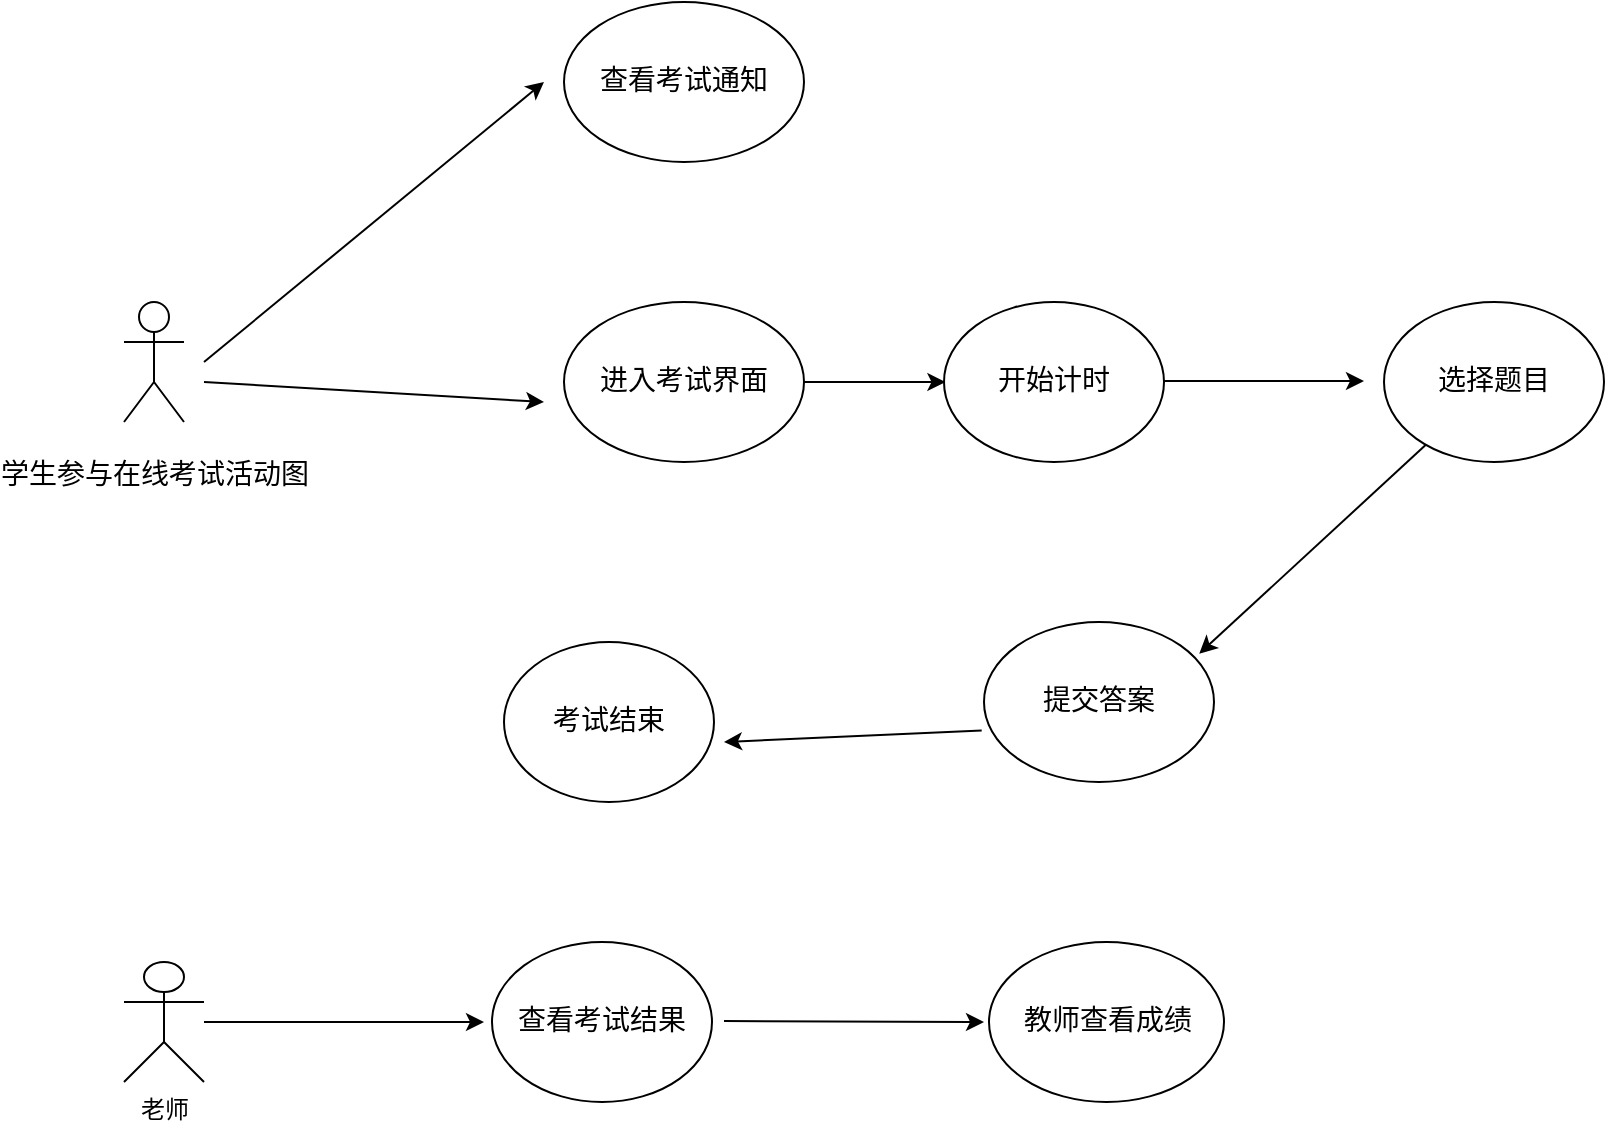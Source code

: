 <mxfile version="24.0.2" type="github">
  <diagram name="第 1 页" id="3mh0vr8qd8ZHPuX3uXLf">
    <mxGraphModel dx="1050" dy="565" grid="1" gridSize="10" guides="1" tooltips="1" connect="1" arrows="1" fold="1" page="1" pageScale="1" pageWidth="827" pageHeight="1169" math="0" shadow="0">
      <root>
        <mxCell id="0" />
        <mxCell id="1" parent="0" />
        <mxCell id="YCcjbzOjcKzVliNH_SXE-1" value="&lt;p class=&quot;MsoNormal&quot;&gt;&lt;span style=&quot;font-family: 宋体; font-size: 10.5pt;&quot;&gt;学生参与在线考试活动图&lt;/span&gt;&lt;/p&gt;" style="shape=umlActor;verticalLabelPosition=bottom;verticalAlign=top;html=1;outlineConnect=0;" vertex="1" parent="1">
          <mxGeometry x="120" y="390" width="30" height="60" as="geometry" />
        </mxCell>
        <mxCell id="YCcjbzOjcKzVliNH_SXE-2" value="&lt;p class=&quot;MsoNormal&quot;&gt;&lt;span style=&quot;font-family: 宋体; font-size: 10.5pt;&quot;&gt;查看考试通知&lt;/span&gt;&lt;/p&gt;" style="ellipse;whiteSpace=wrap;html=1;" vertex="1" parent="1">
          <mxGeometry x="340" y="240" width="120" height="80" as="geometry" />
        </mxCell>
        <mxCell id="YCcjbzOjcKzVliNH_SXE-3" value="" style="endArrow=classic;html=1;rounded=0;" edge="1" parent="1">
          <mxGeometry width="50" height="50" relative="1" as="geometry">
            <mxPoint x="160" y="420" as="sourcePoint" />
            <mxPoint x="330" y="280" as="targetPoint" />
          </mxGeometry>
        </mxCell>
        <mxCell id="YCcjbzOjcKzVliNH_SXE-4" value="&lt;p class=&quot;MsoNormal&quot;&gt;&lt;span style=&quot;font-family: 宋体; font-size: 10.5pt;&quot;&gt;进入考试界面&lt;/span&gt;&lt;/p&gt;" style="ellipse;whiteSpace=wrap;html=1;" vertex="1" parent="1">
          <mxGeometry x="340" y="390" width="120" height="80" as="geometry" />
        </mxCell>
        <mxCell id="YCcjbzOjcKzVliNH_SXE-6" value="" style="endArrow=classic;html=1;rounded=0;" edge="1" parent="1">
          <mxGeometry width="50" height="50" relative="1" as="geometry">
            <mxPoint x="160" y="430" as="sourcePoint" />
            <mxPoint x="330" y="440" as="targetPoint" />
          </mxGeometry>
        </mxCell>
        <mxCell id="YCcjbzOjcKzVliNH_SXE-10" value="&lt;p class=&quot;MsoNormal&quot;&gt;&lt;span style=&quot;font-family: 宋体; font-size: 10.5pt;&quot;&gt;开始计时&lt;/span&gt;&lt;/p&gt;" style="ellipse;whiteSpace=wrap;html=1;" vertex="1" parent="1">
          <mxGeometry x="530" y="390" width="110" height="80" as="geometry" />
        </mxCell>
        <mxCell id="YCcjbzOjcKzVliNH_SXE-11" value="" style="endArrow=classic;html=1;rounded=0;" edge="1" parent="1" source="YCcjbzOjcKzVliNH_SXE-4">
          <mxGeometry width="50" height="50" relative="1" as="geometry">
            <mxPoint x="460" y="480" as="sourcePoint" />
            <mxPoint x="530.711" y="430" as="targetPoint" />
          </mxGeometry>
        </mxCell>
        <mxCell id="YCcjbzOjcKzVliNH_SXE-12" value="&lt;p class=&quot;MsoNormal&quot;&gt;&lt;span style=&quot;font-family: 宋体; font-size: 10.5pt;&quot;&gt;选择题目&lt;/span&gt;&lt;/p&gt;" style="ellipse;whiteSpace=wrap;html=1;" vertex="1" parent="1">
          <mxGeometry x="750" y="390" width="110" height="80" as="geometry" />
        </mxCell>
        <mxCell id="YCcjbzOjcKzVliNH_SXE-13" value="" style="edgeStyle=none;orthogonalLoop=1;jettySize=auto;html=1;rounded=0;" edge="1" parent="1">
          <mxGeometry width="100" relative="1" as="geometry">
            <mxPoint x="640" y="429.5" as="sourcePoint" />
            <mxPoint x="740" y="429.5" as="targetPoint" />
            <Array as="points" />
          </mxGeometry>
        </mxCell>
        <mxCell id="YCcjbzOjcKzVliNH_SXE-14" value="&lt;p class=&quot;MsoNormal&quot;&gt;&lt;span style=&quot;font-family: 宋体; font-size: 10.5pt;&quot;&gt;提交答案&lt;/span&gt;&lt;/p&gt;" style="ellipse;whiteSpace=wrap;html=1;" vertex="1" parent="1">
          <mxGeometry x="550" y="550" width="115" height="80" as="geometry" />
        </mxCell>
        <mxCell id="YCcjbzOjcKzVliNH_SXE-15" value="&lt;p class=&quot;MsoNormal&quot;&gt;&lt;span style=&quot;font-family: 宋体; font-size: 10.5pt;&quot;&gt;考试结束&lt;/span&gt;&lt;/p&gt;" style="ellipse;whiteSpace=wrap;html=1;" vertex="1" parent="1">
          <mxGeometry x="310" y="560" width="105" height="80" as="geometry" />
        </mxCell>
        <mxCell id="YCcjbzOjcKzVliNH_SXE-16" value="" style="edgeStyle=none;orthogonalLoop=1;jettySize=auto;html=1;rounded=0;entryX=0.936;entryY=0.198;entryDx=0;entryDy=0;entryPerimeter=0;" edge="1" parent="1" source="YCcjbzOjcKzVliNH_SXE-12" target="YCcjbzOjcKzVliNH_SXE-14">
          <mxGeometry width="100" relative="1" as="geometry">
            <mxPoint x="750" y="510" as="sourcePoint" />
            <mxPoint x="850" y="510" as="targetPoint" />
            <Array as="points" />
          </mxGeometry>
        </mxCell>
        <mxCell id="YCcjbzOjcKzVliNH_SXE-17" value="" style="edgeStyle=none;orthogonalLoop=1;jettySize=auto;html=1;rounded=0;exitX=-0.01;exitY=0.678;exitDx=0;exitDy=0;exitPerimeter=0;" edge="1" parent="1" source="YCcjbzOjcKzVliNH_SXE-14">
          <mxGeometry width="100" relative="1" as="geometry">
            <mxPoint x="460" y="610" as="sourcePoint" />
            <mxPoint x="420" y="610" as="targetPoint" />
            <Array as="points" />
          </mxGeometry>
        </mxCell>
        <mxCell id="YCcjbzOjcKzVliNH_SXE-18" value="老师" style="shape=umlActor;verticalLabelPosition=bottom;verticalAlign=top;html=1;outlineConnect=0;" vertex="1" parent="1">
          <mxGeometry x="120" y="720" width="40" height="60" as="geometry" />
        </mxCell>
        <mxCell id="YCcjbzOjcKzVliNH_SXE-19" value="&lt;p class=&quot;MsoNormal&quot;&gt;&lt;span style=&quot;font-family: 宋体; font-size: 10.5pt;&quot;&gt;查看考试结果&lt;/span&gt;&lt;/p&gt;" style="ellipse;whiteSpace=wrap;html=1;" vertex="1" parent="1">
          <mxGeometry x="304" y="710" width="110" height="80" as="geometry" />
        </mxCell>
        <mxCell id="YCcjbzOjcKzVliNH_SXE-21" value="" style="edgeStyle=none;orthogonalLoop=1;jettySize=auto;html=1;rounded=0;" edge="1" parent="1">
          <mxGeometry width="100" relative="1" as="geometry">
            <mxPoint x="160" y="750" as="sourcePoint" />
            <mxPoint x="300" y="750" as="targetPoint" />
            <Array as="points" />
          </mxGeometry>
        </mxCell>
        <mxCell id="YCcjbzOjcKzVliNH_SXE-22" value="&lt;p class=&quot;MsoNormal&quot;&gt;&lt;span style=&quot;font-family: 宋体; font-size: 10.5pt;&quot;&gt;教师查看成绩&lt;/span&gt;&lt;/p&gt;" style="ellipse;whiteSpace=wrap;html=1;" vertex="1" parent="1">
          <mxGeometry x="552.5" y="710" width="117.5" height="80" as="geometry" />
        </mxCell>
        <mxCell id="YCcjbzOjcKzVliNH_SXE-23" value="" style="edgeStyle=none;orthogonalLoop=1;jettySize=auto;html=1;rounded=0;" edge="1" parent="1">
          <mxGeometry width="100" relative="1" as="geometry">
            <mxPoint x="420" y="749.5" as="sourcePoint" />
            <mxPoint x="550" y="750" as="targetPoint" />
            <Array as="points" />
          </mxGeometry>
        </mxCell>
      </root>
    </mxGraphModel>
  </diagram>
</mxfile>
